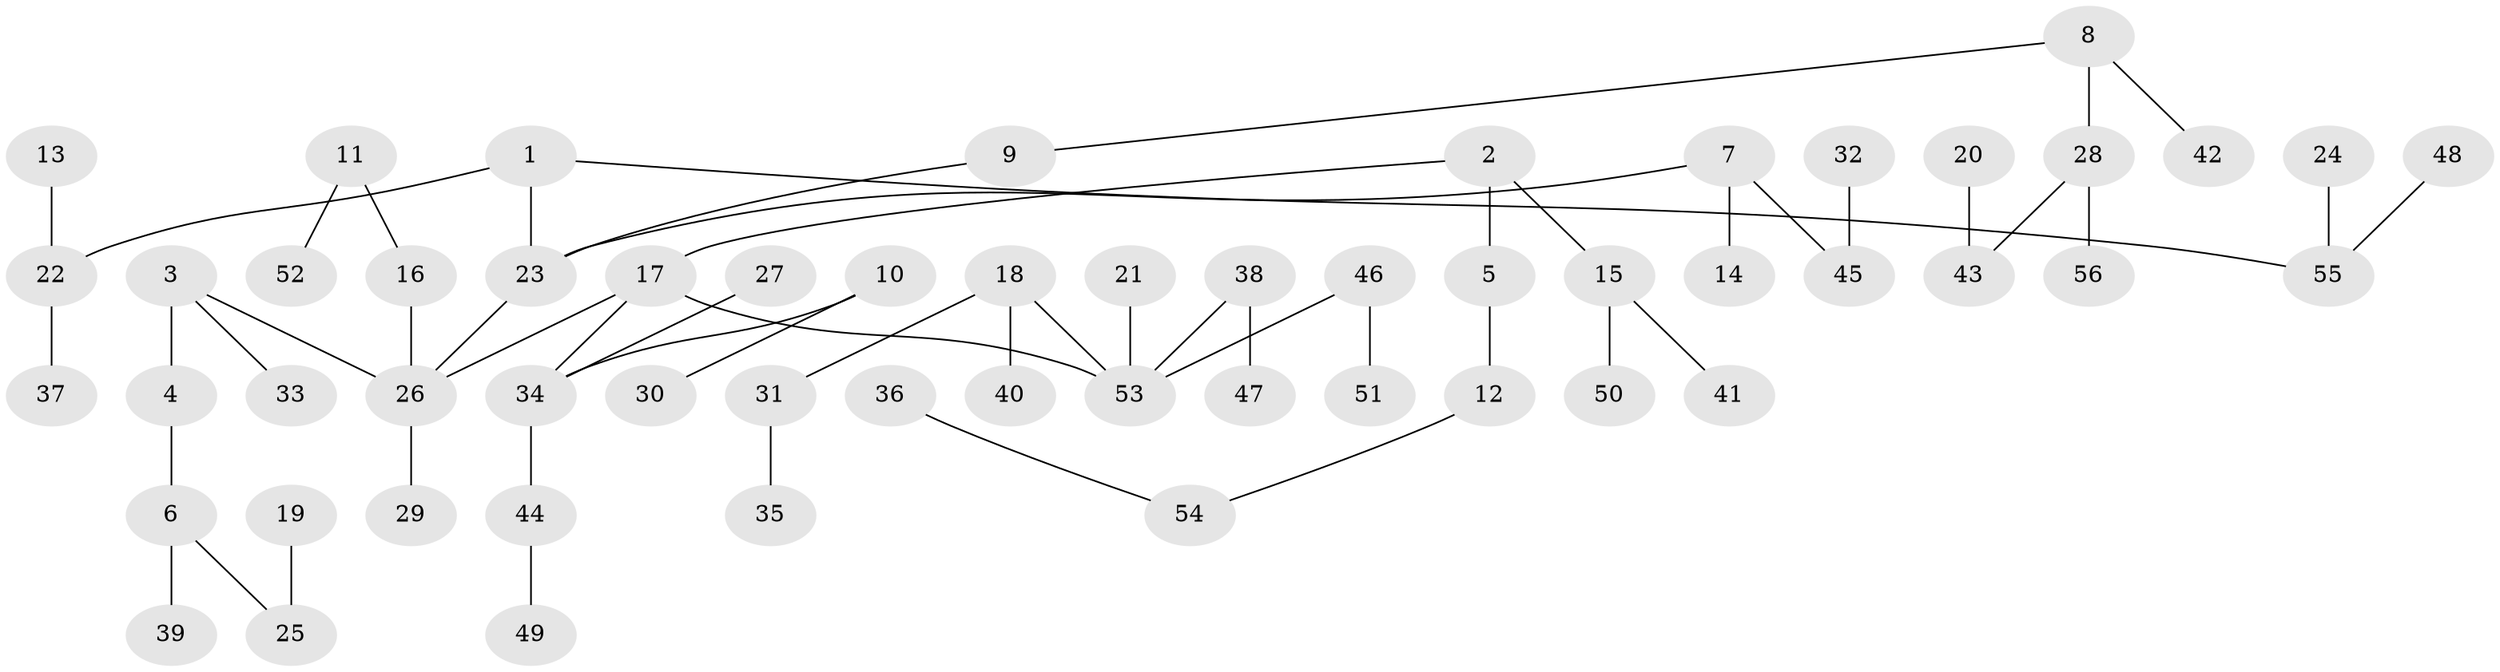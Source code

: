 // original degree distribution, {6: 0.021505376344086023, 5: 0.03225806451612903, 3: 0.17204301075268819, 4: 0.06451612903225806, 2: 0.20430107526881722, 1: 0.5053763440860215}
// Generated by graph-tools (version 1.1) at 2025/37/03/04/25 23:37:22]
// undirected, 56 vertices, 55 edges
graph export_dot {
  node [color=gray90,style=filled];
  1;
  2;
  3;
  4;
  5;
  6;
  7;
  8;
  9;
  10;
  11;
  12;
  13;
  14;
  15;
  16;
  17;
  18;
  19;
  20;
  21;
  22;
  23;
  24;
  25;
  26;
  27;
  28;
  29;
  30;
  31;
  32;
  33;
  34;
  35;
  36;
  37;
  38;
  39;
  40;
  41;
  42;
  43;
  44;
  45;
  46;
  47;
  48;
  49;
  50;
  51;
  52;
  53;
  54;
  55;
  56;
  1 -- 22 [weight=1.0];
  1 -- 23 [weight=1.0];
  1 -- 55 [weight=1.0];
  2 -- 5 [weight=1.0];
  2 -- 15 [weight=1.0];
  2 -- 17 [weight=1.0];
  3 -- 4 [weight=1.0];
  3 -- 26 [weight=1.0];
  3 -- 33 [weight=1.0];
  4 -- 6 [weight=1.0];
  5 -- 12 [weight=1.0];
  6 -- 25 [weight=1.0];
  6 -- 39 [weight=1.0];
  7 -- 14 [weight=1.0];
  7 -- 23 [weight=1.0];
  7 -- 45 [weight=1.0];
  8 -- 9 [weight=1.0];
  8 -- 28 [weight=1.0];
  8 -- 42 [weight=1.0];
  9 -- 23 [weight=1.0];
  10 -- 30 [weight=1.0];
  10 -- 34 [weight=1.0];
  11 -- 16 [weight=1.0];
  11 -- 52 [weight=1.0];
  12 -- 54 [weight=1.0];
  13 -- 22 [weight=1.0];
  15 -- 41 [weight=1.0];
  15 -- 50 [weight=1.0];
  16 -- 26 [weight=1.0];
  17 -- 26 [weight=1.0];
  17 -- 34 [weight=1.0];
  17 -- 53 [weight=1.0];
  18 -- 31 [weight=1.0];
  18 -- 40 [weight=1.0];
  18 -- 53 [weight=1.0];
  19 -- 25 [weight=1.0];
  20 -- 43 [weight=1.0];
  21 -- 53 [weight=1.0];
  22 -- 37 [weight=1.0];
  23 -- 26 [weight=1.0];
  24 -- 55 [weight=1.0];
  26 -- 29 [weight=1.0];
  27 -- 34 [weight=1.0];
  28 -- 43 [weight=1.0];
  28 -- 56 [weight=1.0];
  31 -- 35 [weight=1.0];
  32 -- 45 [weight=1.0];
  34 -- 44 [weight=1.0];
  36 -- 54 [weight=1.0];
  38 -- 47 [weight=1.0];
  38 -- 53 [weight=1.0];
  44 -- 49 [weight=1.0];
  46 -- 51 [weight=1.0];
  46 -- 53 [weight=1.0];
  48 -- 55 [weight=1.0];
}
